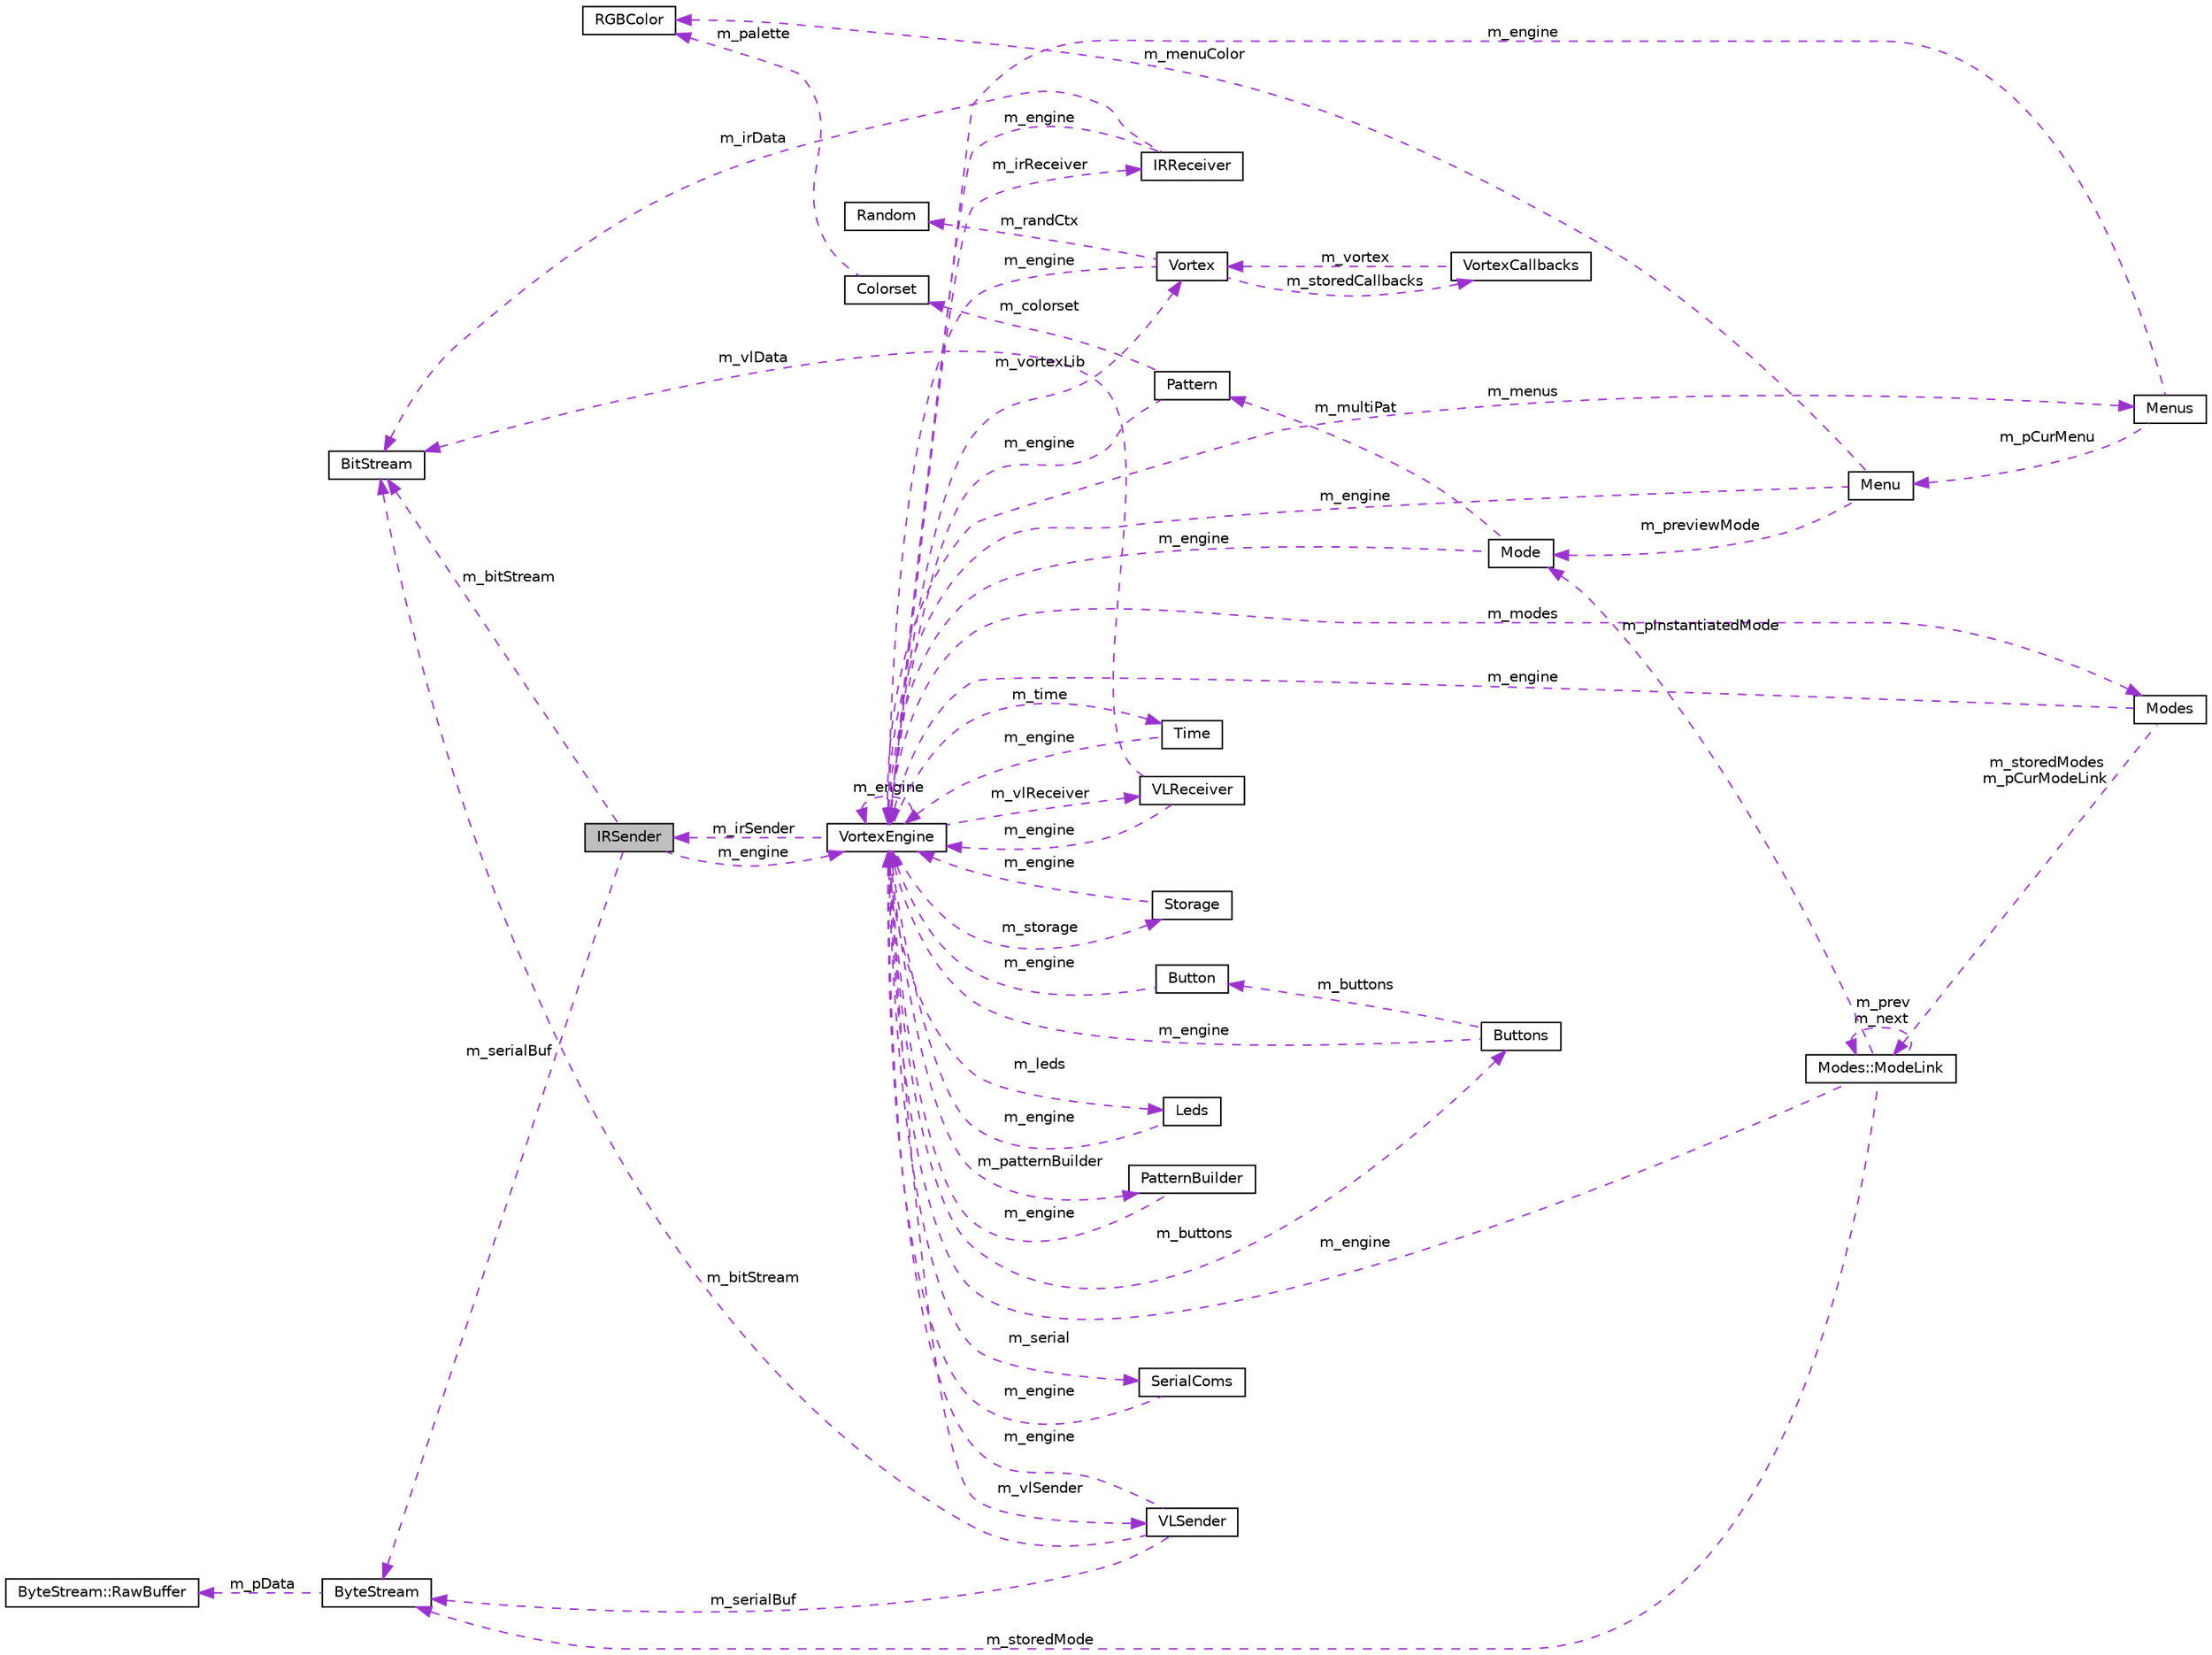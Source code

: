 digraph "IRSender"
{
 // INTERACTIVE_SVG=YES
 // LATEX_PDF_SIZE
  bgcolor="transparent";
  edge [fontname="Helvetica",fontsize="10",labelfontname="Helvetica",labelfontsize="10"];
  node [fontname="Helvetica",fontsize="10",shape=record];
  rankdir="LR";
  Node1 [label="IRSender",height=0.2,width=0.4,color="black", fillcolor="grey75", style="filled", fontcolor="black",tooltip=" "];
  Node2 -> Node1 [dir="back",color="darkorchid3",fontsize="10",style="dashed",label=" m_engine" ];
  Node2 [label="VortexEngine",height=0.2,width=0.4,color="black",URL="$classVortexEngine.html",tooltip=" "];
  Node3 -> Node2 [dir="back",color="darkorchid3",fontsize="10",style="dashed",label=" m_vlReceiver" ];
  Node3 [label="VLReceiver",height=0.2,width=0.4,color="black",URL="$classVLReceiver.html",tooltip=" "];
  Node2 -> Node3 [dir="back",color="darkorchid3",fontsize="10",style="dashed",label=" m_engine" ];
  Node4 -> Node3 [dir="back",color="darkorchid3",fontsize="10",style="dashed",label=" m_vlData" ];
  Node4 [label="BitStream",height=0.2,width=0.4,color="black",URL="$classBitStream.html",tooltip=" "];
  Node5 -> Node2 [dir="back",color="darkorchid3",fontsize="10",style="dashed",label=" m_storage" ];
  Node5 [label="Storage",height=0.2,width=0.4,color="black",URL="$classStorage.html",tooltip=" "];
  Node2 -> Node5 [dir="back",color="darkorchid3",fontsize="10",style="dashed",label=" m_engine" ];
  Node1 -> Node2 [dir="back",color="darkorchid3",fontsize="10",style="dashed",label=" m_irSender" ];
  Node2 -> Node2 [dir="back",color="darkorchid3",fontsize="10",style="dashed",label=" m_engine" ];
  Node6 -> Node2 [dir="back",color="darkorchid3",fontsize="10",style="dashed",label=" m_buttons" ];
  Node6 [label="Buttons",height=0.2,width=0.4,color="black",URL="$classButtons.html",tooltip=" "];
  Node2 -> Node6 [dir="back",color="darkorchid3",fontsize="10",style="dashed",label=" m_engine" ];
  Node7 -> Node6 [dir="back",color="darkorchid3",fontsize="10",style="dashed",label=" m_buttons" ];
  Node7 [label="Button",height=0.2,width=0.4,color="black",URL="$classButton.html",tooltip=" "];
  Node2 -> Node7 [dir="back",color="darkorchid3",fontsize="10",style="dashed",label=" m_engine" ];
  Node8 -> Node2 [dir="back",color="darkorchid3",fontsize="10",style="dashed",label=" m_leds" ];
  Node8 [label="Leds",height=0.2,width=0.4,color="black",URL="$classLeds.html",tooltip=" "];
  Node2 -> Node8 [dir="back",color="darkorchid3",fontsize="10",style="dashed",label=" m_engine" ];
  Node9 -> Node2 [dir="back",color="darkorchid3",fontsize="10",style="dashed",label=" m_patternBuilder" ];
  Node9 [label="PatternBuilder",height=0.2,width=0.4,color="black",URL="$classPatternBuilder.html",tooltip=" "];
  Node2 -> Node9 [dir="back",color="darkorchid3",fontsize="10",style="dashed",label=" m_engine" ];
  Node10 -> Node2 [dir="back",color="darkorchid3",fontsize="10",style="dashed",label=" m_vlSender" ];
  Node10 [label="VLSender",height=0.2,width=0.4,color="black",URL="$classVLSender.html",tooltip=" "];
  Node2 -> Node10 [dir="back",color="darkorchid3",fontsize="10",style="dashed",label=" m_engine" ];
  Node4 -> Node10 [dir="back",color="darkorchid3",fontsize="10",style="dashed",label=" m_bitStream" ];
  Node11 -> Node10 [dir="back",color="darkorchid3",fontsize="10",style="dashed",label=" m_serialBuf" ];
  Node11 [label="ByteStream",height=0.2,width=0.4,color="black",URL="$classByteStream.html",tooltip=" "];
  Node12 -> Node11 [dir="back",color="darkorchid3",fontsize="10",style="dashed",label=" m_pData" ];
  Node12 [label="ByteStream::RawBuffer",height=0.2,width=0.4,color="black",URL="$structByteStream_1_1RawBuffer.html",tooltip=" "];
  Node13 -> Node2 [dir="back",color="darkorchid3",fontsize="10",style="dashed",label=" m_modes" ];
  Node13 [label="Modes",height=0.2,width=0.4,color="black",URL="$classModes.html",tooltip=" "];
  Node2 -> Node13 [dir="back",color="darkorchid3",fontsize="10",style="dashed",label=" m_engine" ];
  Node14 -> Node13 [dir="back",color="darkorchid3",fontsize="10",style="dashed",label=" m_storedModes\nm_pCurModeLink" ];
  Node14 [label="Modes::ModeLink",height=0.2,width=0.4,color="black",URL="$classModes_1_1ModeLink.html",tooltip=" "];
  Node15 -> Node14 [dir="back",color="darkorchid3",fontsize="10",style="dashed",label=" m_pInstantiatedMode" ];
  Node15 [label="Mode",height=0.2,width=0.4,color="black",URL="$classMode.html",tooltip=" "];
  Node2 -> Node15 [dir="back",color="darkorchid3",fontsize="10",style="dashed",label=" m_engine" ];
  Node16 -> Node15 [dir="back",color="darkorchid3",fontsize="10",style="dashed",label=" m_multiPat" ];
  Node16 [label="Pattern",height=0.2,width=0.4,color="black",URL="$classPattern.html",tooltip=" "];
  Node2 -> Node16 [dir="back",color="darkorchid3",fontsize="10",style="dashed",label=" m_engine" ];
  Node17 -> Node16 [dir="back",color="darkorchid3",fontsize="10",style="dashed",label=" m_colorset" ];
  Node17 [label="Colorset",height=0.2,width=0.4,color="black",URL="$classColorset.html",tooltip=" "];
  Node18 -> Node17 [dir="back",color="darkorchid3",fontsize="10",style="dashed",label=" m_palette" ];
  Node18 [label="RGBColor",height=0.2,width=0.4,color="black",URL="$classRGBColor.html",tooltip=" "];
  Node2 -> Node14 [dir="back",color="darkorchid3",fontsize="10",style="dashed",label=" m_engine" ];
  Node11 -> Node14 [dir="back",color="darkorchid3",fontsize="10",style="dashed",label=" m_storedMode" ];
  Node14 -> Node14 [dir="back",color="darkorchid3",fontsize="10",style="dashed",label=" m_prev\nm_next" ];
  Node19 -> Node2 [dir="back",color="darkorchid3",fontsize="10",style="dashed",label=" m_serial" ];
  Node19 [label="SerialComs",height=0.2,width=0.4,color="black",URL="$classSerialComs.html",tooltip=" "];
  Node2 -> Node19 [dir="back",color="darkorchid3",fontsize="10",style="dashed",label=" m_engine" ];
  Node20 -> Node2 [dir="back",color="darkorchid3",fontsize="10",style="dashed",label=" m_vortexLib" ];
  Node20 [label="Vortex",height=0.2,width=0.4,color="black",URL="$classVortex.html",tooltip=" "];
  Node21 -> Node20 [dir="back",color="darkorchid3",fontsize="10",style="dashed",label=" m_randCtx" ];
  Node21 [label="Random",height=0.2,width=0.4,color="black",URL="$classRandom.html",tooltip=" "];
  Node2 -> Node20 [dir="back",color="darkorchid3",fontsize="10",style="dashed",label=" m_engine" ];
  Node22 -> Node20 [dir="back",color="darkorchid3",fontsize="10",style="dashed",label=" m_storedCallbacks" ];
  Node22 [label="VortexCallbacks",height=0.2,width=0.4,color="black",URL="$classVortexCallbacks.html",tooltip=" "];
  Node20 -> Node22 [dir="back",color="darkorchid3",fontsize="10",style="dashed",label=" m_vortex" ];
  Node23 -> Node2 [dir="back",color="darkorchid3",fontsize="10",style="dashed",label=" m_irReceiver" ];
  Node23 [label="IRReceiver",height=0.2,width=0.4,color="black",URL="$classIRReceiver.html",tooltip=" "];
  Node2 -> Node23 [dir="back",color="darkorchid3",fontsize="10",style="dashed",label=" m_engine" ];
  Node4 -> Node23 [dir="back",color="darkorchid3",fontsize="10",style="dashed",label=" m_irData" ];
  Node24 -> Node2 [dir="back",color="darkorchid3",fontsize="10",style="dashed",label=" m_time" ];
  Node24 [label="Time",height=0.2,width=0.4,color="black",URL="$classTime.html",tooltip=" "];
  Node2 -> Node24 [dir="back",color="darkorchid3",fontsize="10",style="dashed",label=" m_engine" ];
  Node25 -> Node2 [dir="back",color="darkorchid3",fontsize="10",style="dashed",label=" m_menus" ];
  Node25 [label="Menus",height=0.2,width=0.4,color="black",URL="$classMenus.html",tooltip=" "];
  Node2 -> Node25 [dir="back",color="darkorchid3",fontsize="10",style="dashed",label=" m_engine" ];
  Node26 -> Node25 [dir="back",color="darkorchid3",fontsize="10",style="dashed",label=" m_pCurMenu" ];
  Node26 [label="Menu",height=0.2,width=0.4,color="black",URL="$classMenu.html",tooltip=" "];
  Node15 -> Node26 [dir="back",color="darkorchid3",fontsize="10",style="dashed",label=" m_previewMode" ];
  Node18 -> Node26 [dir="back",color="darkorchid3",fontsize="10",style="dashed",label=" m_menuColor" ];
  Node2 -> Node26 [dir="back",color="darkorchid3",fontsize="10",style="dashed",label=" m_engine" ];
  Node4 -> Node1 [dir="back",color="darkorchid3",fontsize="10",style="dashed",label=" m_bitStream" ];
  Node11 -> Node1 [dir="back",color="darkorchid3",fontsize="10",style="dashed",label=" m_serialBuf" ];
}
